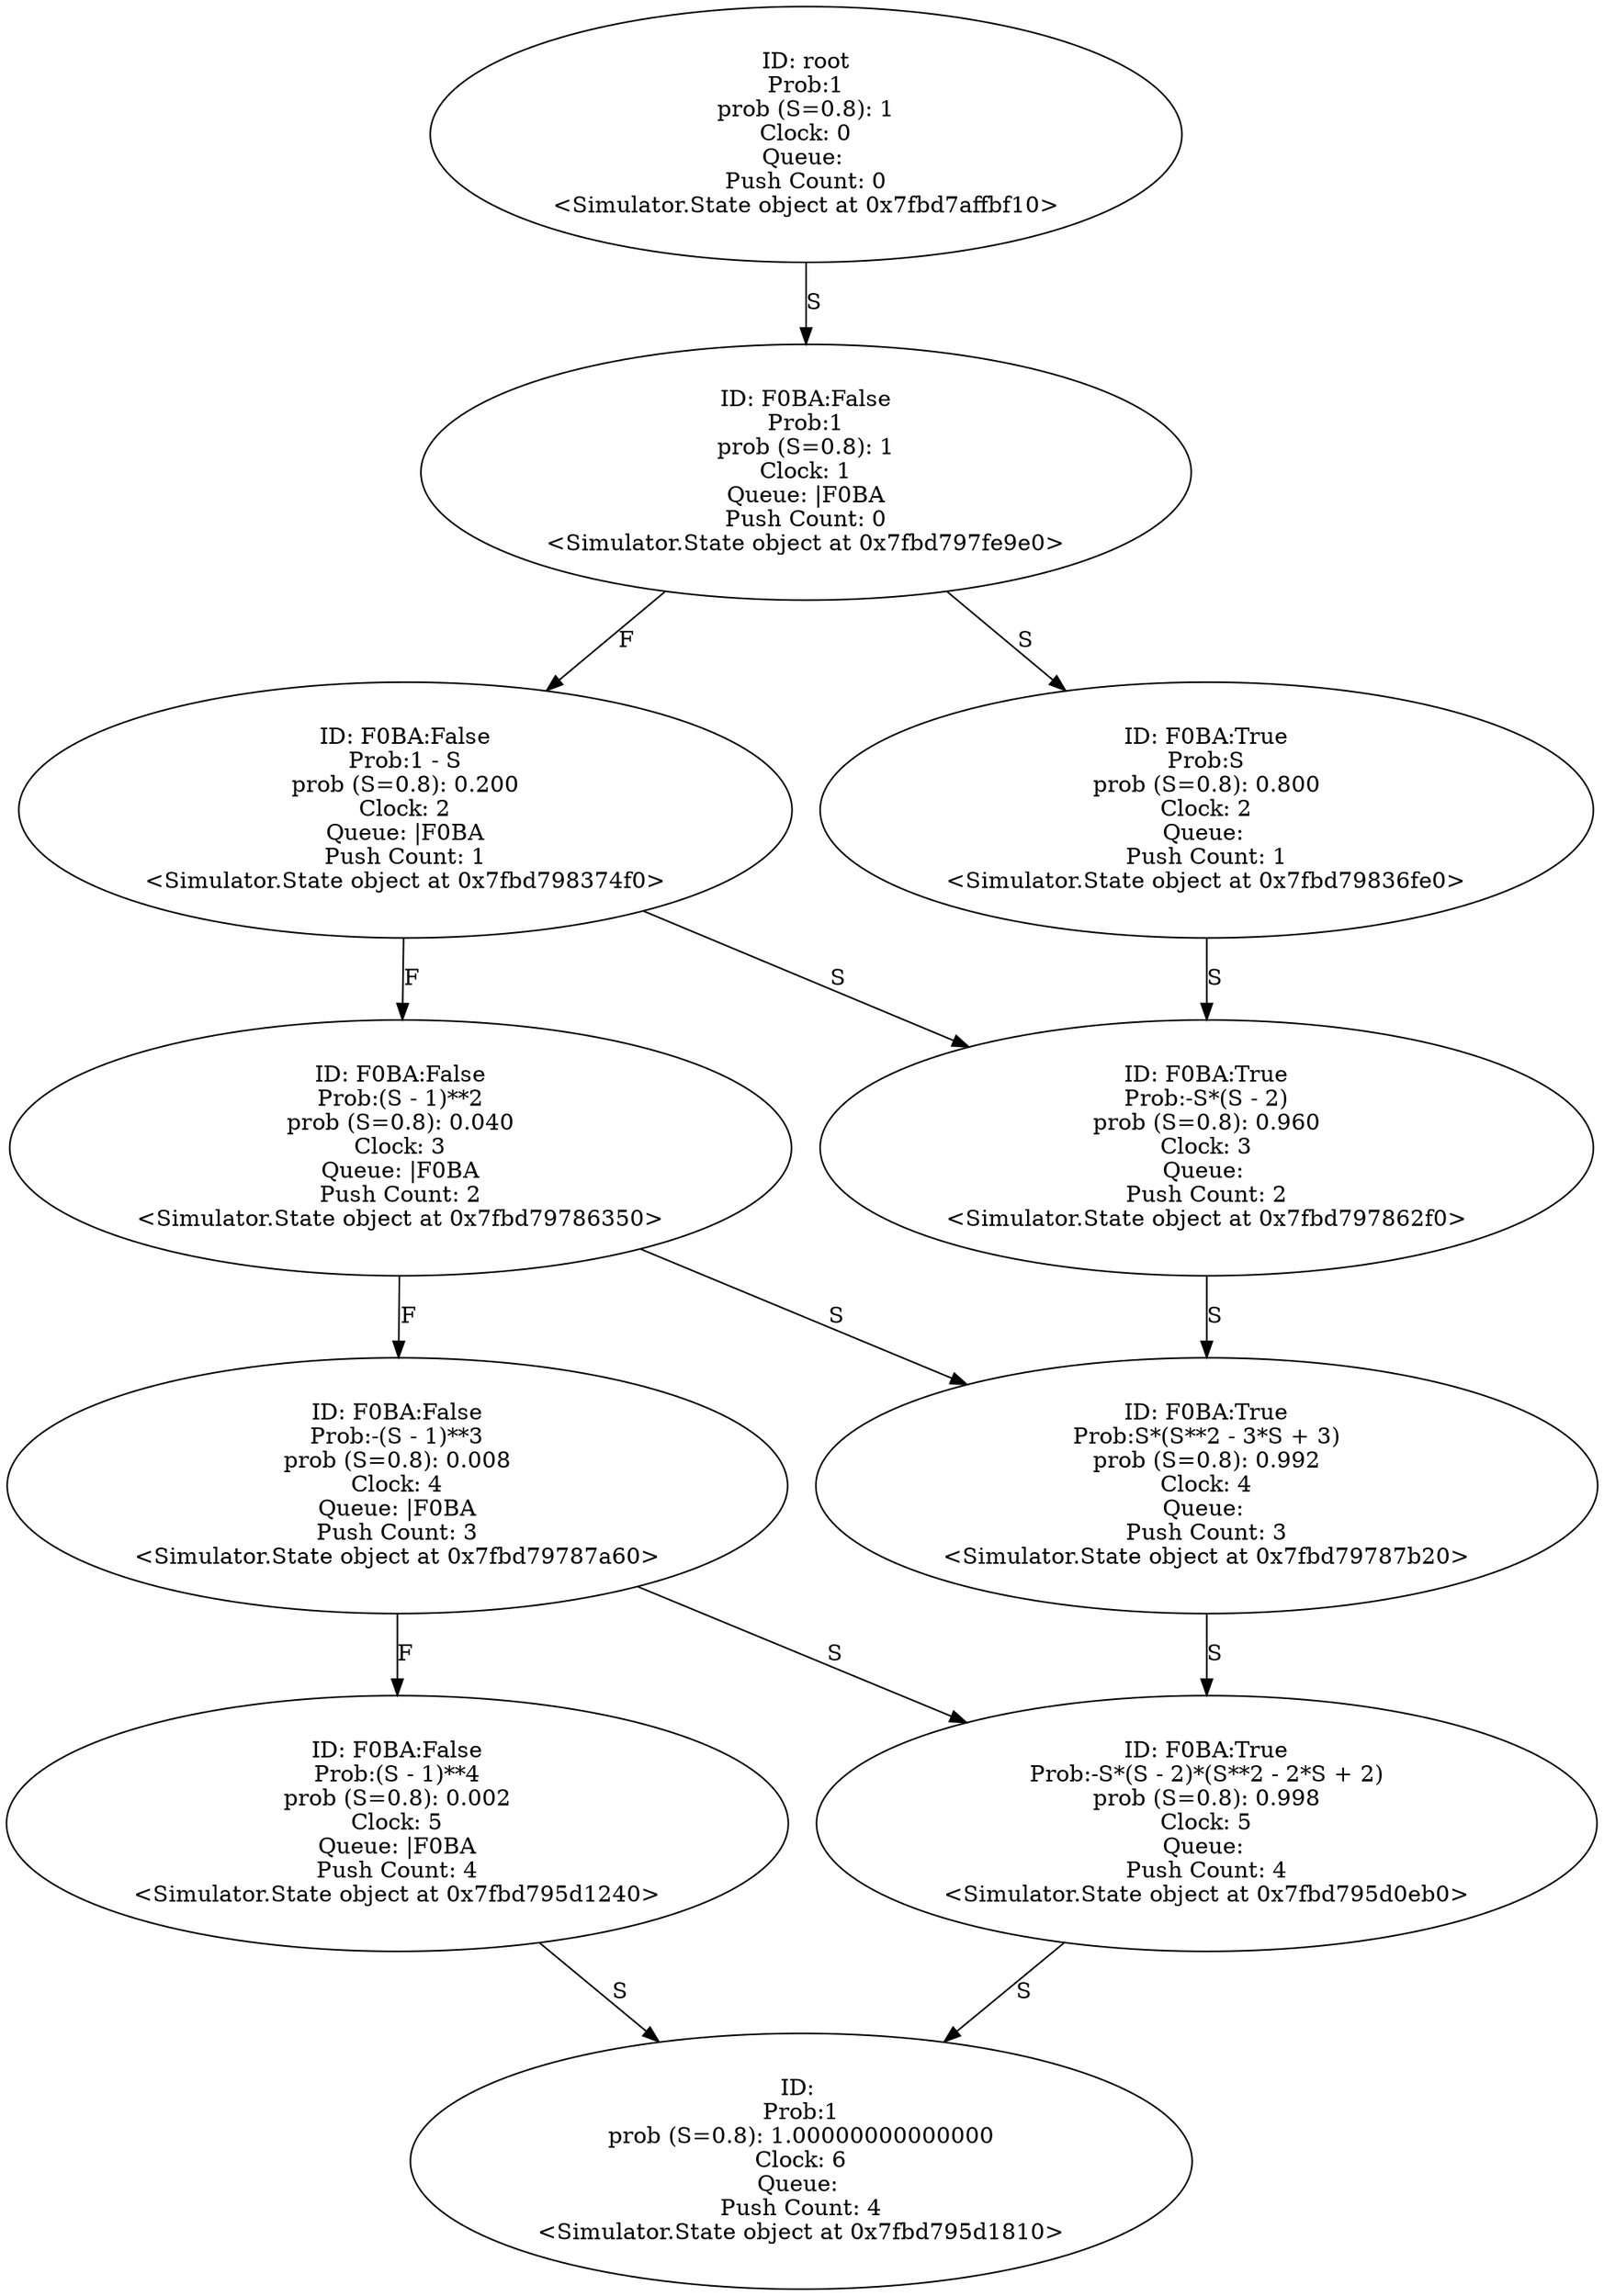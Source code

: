 digraph "./Output/pulls.wrp" {
	<Simulator.State object at 0x7fbd7affbf10> [label="ID: root
Prob:1
prob (S=0.8): 1
Clock: 0
Queue: 
Push Count: 0
<Simulator.State object at 0x7fbd7affbf10>"]
	<Simulator.State object at 0x7fbd7affbf10> -> <Simulator.State object at 0x7fbd797fe9e0> [label=S]
	<Simulator.State object at 0x7fbd797fe9e0> [label="ID: F0BA:False
Prob:1
prob (S=0.8): 1
Clock: 1
Queue: |F0BA
Push Count: 0
<Simulator.State object at 0x7fbd797fe9e0>"]
	<Simulator.State object at 0x7fbd797fe9e0> -> <Simulator.State object at 0x7fbd798374f0> [label=F]
	<Simulator.State object at 0x7fbd797fe9e0> -> <Simulator.State object at 0x7fbd79836fe0> [label=S]
	<Simulator.State object at 0x7fbd798374f0> [label="ID: F0BA:False
Prob:1 - S
prob (S=0.8): 0.200
Clock: 2
Queue: |F0BA
Push Count: 1
<Simulator.State object at 0x7fbd798374f0>"]
	<Simulator.State object at 0x7fbd798374f0> -> <Simulator.State object at 0x7fbd79786350> [label=F]
	<Simulator.State object at 0x7fbd798374f0> -> <Simulator.State object at 0x7fbd797862f0> [label=S]
	<Simulator.State object at 0x7fbd79836fe0> [label="ID: F0BA:True
Prob:S
prob (S=0.8): 0.800
Clock: 2
Queue: 
Push Count: 1
<Simulator.State object at 0x7fbd79836fe0>"]
	<Simulator.State object at 0x7fbd79836fe0> -> <Simulator.State object at 0x7fbd797862f0> [label=S]
	<Simulator.State object at 0x7fbd79786350> [label="ID: F0BA:False
Prob:(S - 1)**2
prob (S=0.8): 0.040
Clock: 3
Queue: |F0BA
Push Count: 2
<Simulator.State object at 0x7fbd79786350>"]
	<Simulator.State object at 0x7fbd79786350> -> <Simulator.State object at 0x7fbd79787a60> [label=F]
	<Simulator.State object at 0x7fbd79786350> -> <Simulator.State object at 0x7fbd79787b20> [label=S]
	<Simulator.State object at 0x7fbd797862f0> [label="ID: F0BA:True
Prob:-S*(S - 2)
prob (S=0.8): 0.960
Clock: 3
Queue: 
Push Count: 2
<Simulator.State object at 0x7fbd797862f0>"]
	<Simulator.State object at 0x7fbd797862f0> -> <Simulator.State object at 0x7fbd79787b20> [label=S]
	<Simulator.State object at 0x7fbd79787a60> [label="ID: F0BA:False
Prob:-(S - 1)**3
prob (S=0.8): 0.008
Clock: 4
Queue: |F0BA
Push Count: 3
<Simulator.State object at 0x7fbd79787a60>"]
	<Simulator.State object at 0x7fbd79787a60> -> <Simulator.State object at 0x7fbd795d1240> [label=F]
	<Simulator.State object at 0x7fbd79787a60> -> <Simulator.State object at 0x7fbd795d0eb0> [label=S]
	<Simulator.State object at 0x7fbd79787b20> [label="ID: F0BA:True
Prob:S*(S**2 - 3*S + 3)
prob (S=0.8): 0.992
Clock: 4
Queue: 
Push Count: 3
<Simulator.State object at 0x7fbd79787b20>"]
	<Simulator.State object at 0x7fbd79787b20> -> <Simulator.State object at 0x7fbd795d0eb0> [label=S]
	<Simulator.State object at 0x7fbd795d1240> [label="ID: F0BA:False
Prob:(S - 1)**4
prob (S=0.8): 0.002
Clock: 5
Queue: |F0BA
Push Count: 4
<Simulator.State object at 0x7fbd795d1240>"]
	<Simulator.State object at 0x7fbd795d1240> -> <Simulator.State object at 0x7fbd795d1810> [label=S]
	<Simulator.State object at 0x7fbd795d0eb0> [label="ID: F0BA:True
Prob:-S*(S - 2)*(S**2 - 2*S + 2)
prob (S=0.8): 0.998
Clock: 5
Queue: 
Push Count: 4
<Simulator.State object at 0x7fbd795d0eb0>"]
	<Simulator.State object at 0x7fbd795d0eb0> -> <Simulator.State object at 0x7fbd795d1810> [label=S]
	<Simulator.State object at 0x7fbd795d1810> [label="ID: 
Prob:1
prob (S=0.8): 1.00000000000000
Clock: 6
Queue: 
Push Count: 4
<Simulator.State object at 0x7fbd795d1810>"]
}
